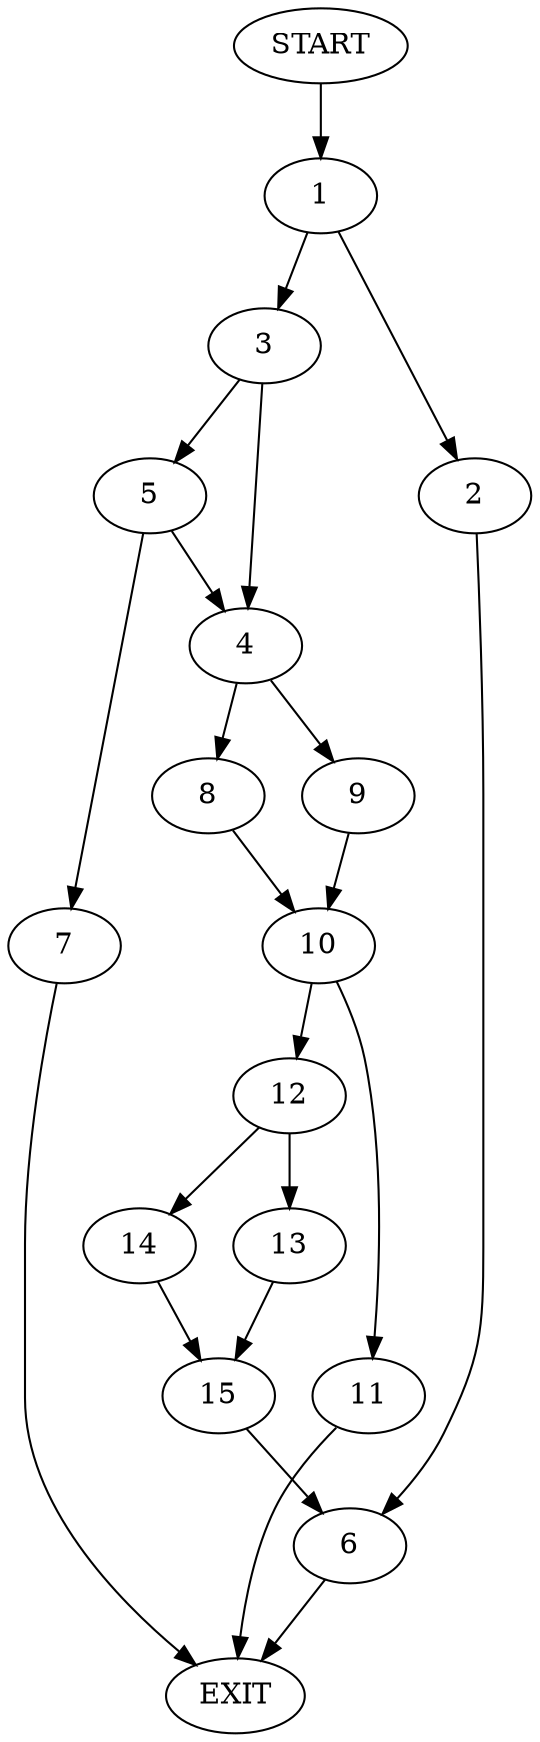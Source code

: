 digraph {
0 [label="START"]
16 [label="EXIT"]
0 -> 1
1 -> 2
1 -> 3
3 -> 4
3 -> 5
2 -> 6
5 -> 7
5 -> 4
4 -> 8
4 -> 9
7 -> 16
9 -> 10
8 -> 10
10 -> 11
10 -> 12
11 -> 16
12 -> 13
12 -> 14
13 -> 15
14 -> 15
15 -> 6
6 -> 16
}
